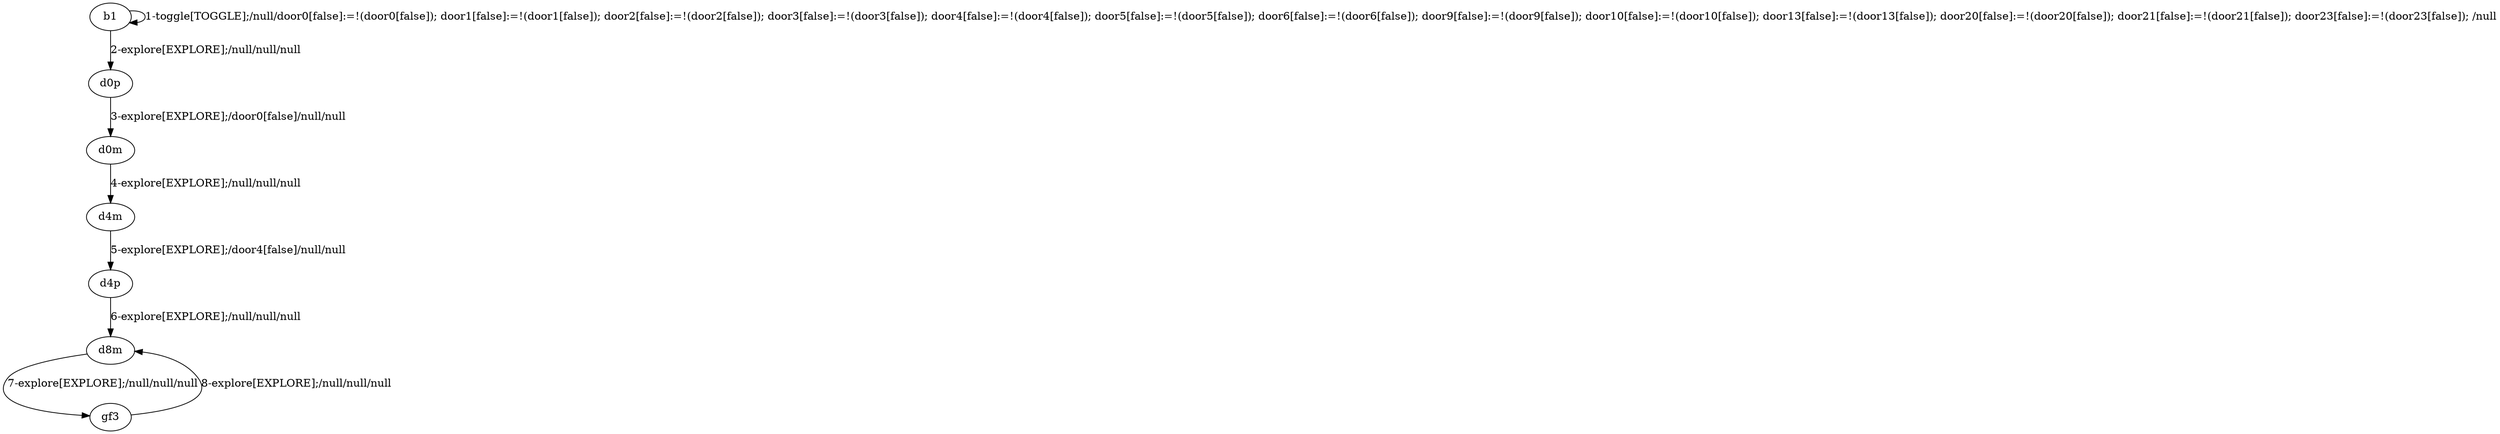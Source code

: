 # Total number of goals covered by this test: 2
# gf3 --> d8m
# d8m --> gf3

digraph g {
"b1" -> "b1" [label = "1-toggle[TOGGLE];/null/door0[false]:=!(door0[false]); door1[false]:=!(door1[false]); door2[false]:=!(door2[false]); door3[false]:=!(door3[false]); door4[false]:=!(door4[false]); door5[false]:=!(door5[false]); door6[false]:=!(door6[false]); door9[false]:=!(door9[false]); door10[false]:=!(door10[false]); door13[false]:=!(door13[false]); door20[false]:=!(door20[false]); door21[false]:=!(door21[false]); door23[false]:=!(door23[false]); /null"];
"b1" -> "d0p" [label = "2-explore[EXPLORE];/null/null/null"];
"d0p" -> "d0m" [label = "3-explore[EXPLORE];/door0[false]/null/null"];
"d0m" -> "d4m" [label = "4-explore[EXPLORE];/null/null/null"];
"d4m" -> "d4p" [label = "5-explore[EXPLORE];/door4[false]/null/null"];
"d4p" -> "d8m" [label = "6-explore[EXPLORE];/null/null/null"];
"d8m" -> "gf3" [label = "7-explore[EXPLORE];/null/null/null"];
"gf3" -> "d8m" [label = "8-explore[EXPLORE];/null/null/null"];
}